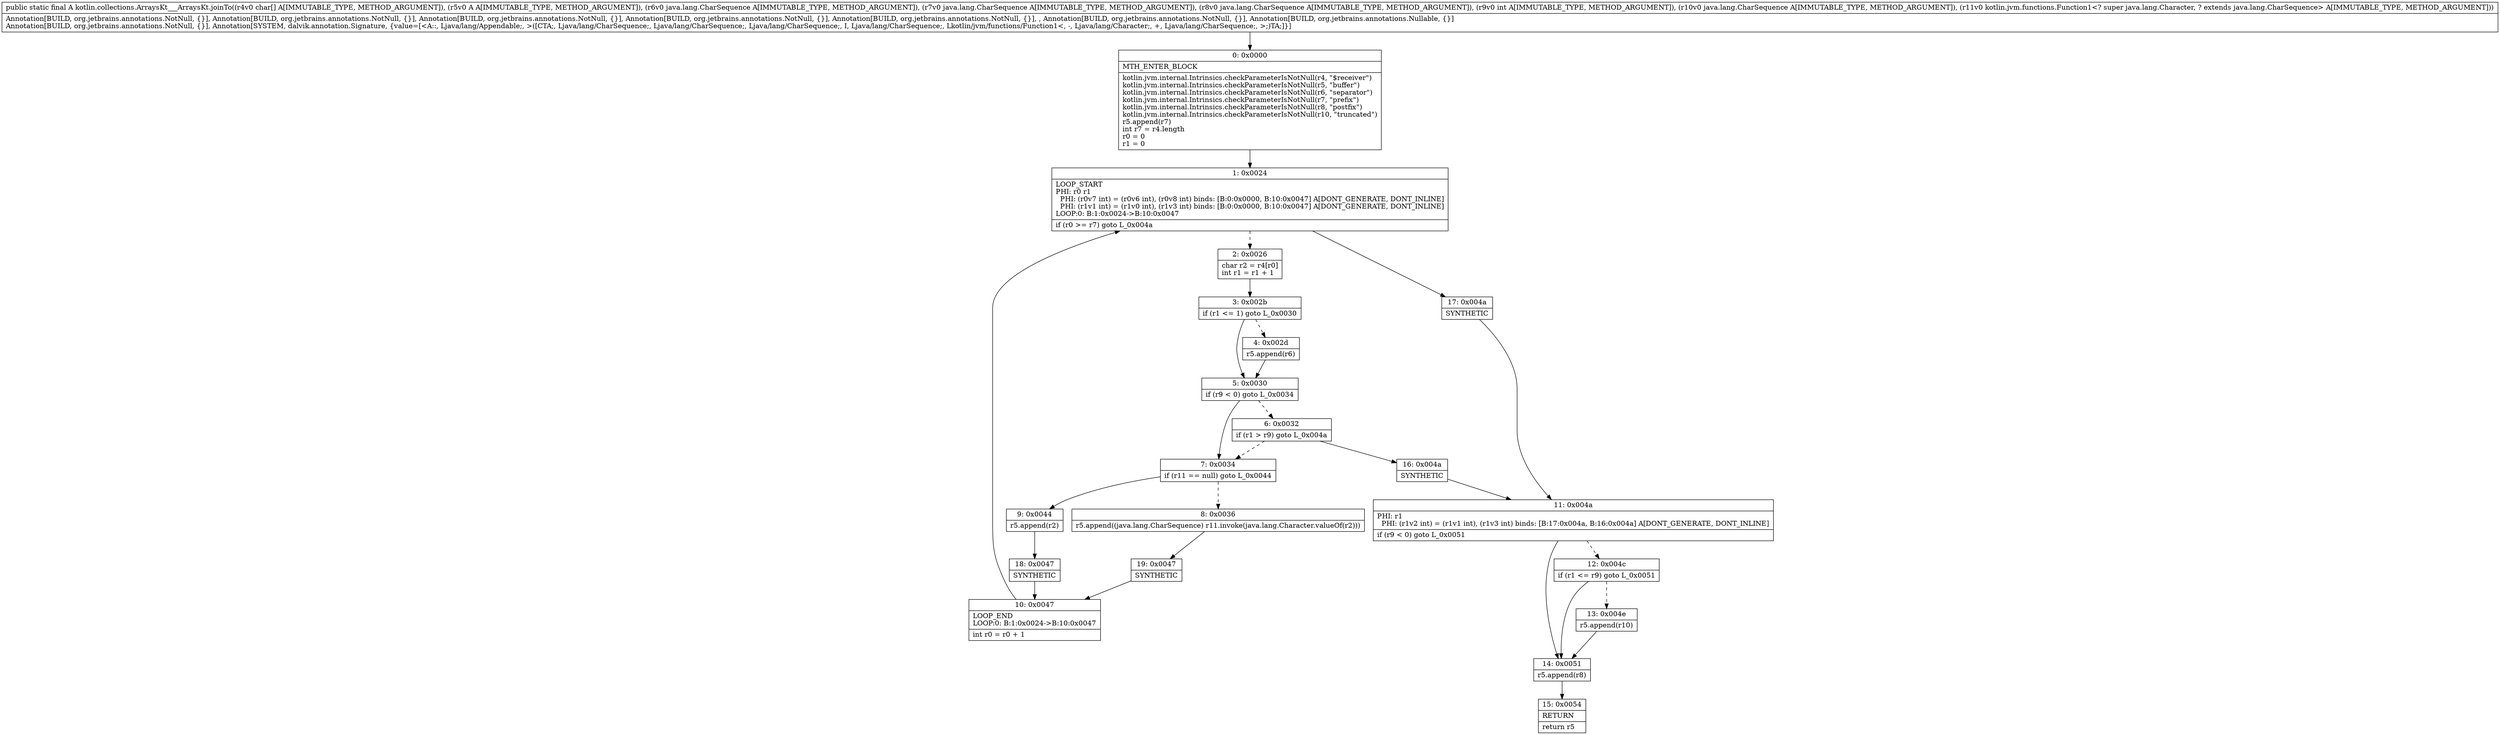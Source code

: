 digraph "CFG forkotlin.collections.ArraysKt___ArraysKt.joinTo([CLjava\/lang\/Appendable;Ljava\/lang\/CharSequence;Ljava\/lang\/CharSequence;Ljava\/lang\/CharSequence;ILjava\/lang\/CharSequence;Lkotlin\/jvm\/functions\/Function1;)Ljava\/lang\/Appendable;" {
Node_0 [shape=record,label="{0\:\ 0x0000|MTH_ENTER_BLOCK\l|kotlin.jvm.internal.Intrinsics.checkParameterIsNotNull(r4, \"$receiver\")\lkotlin.jvm.internal.Intrinsics.checkParameterIsNotNull(r5, \"buffer\")\lkotlin.jvm.internal.Intrinsics.checkParameterIsNotNull(r6, \"separator\")\lkotlin.jvm.internal.Intrinsics.checkParameterIsNotNull(r7, \"prefix\")\lkotlin.jvm.internal.Intrinsics.checkParameterIsNotNull(r8, \"postfix\")\lkotlin.jvm.internal.Intrinsics.checkParameterIsNotNull(r10, \"truncated\")\lr5.append(r7)\lint r7 = r4.length\lr0 = 0\lr1 = 0\l}"];
Node_1 [shape=record,label="{1\:\ 0x0024|LOOP_START\lPHI: r0 r1 \l  PHI: (r0v7 int) = (r0v6 int), (r0v8 int) binds: [B:0:0x0000, B:10:0x0047] A[DONT_GENERATE, DONT_INLINE]\l  PHI: (r1v1 int) = (r1v0 int), (r1v3 int) binds: [B:0:0x0000, B:10:0x0047] A[DONT_GENERATE, DONT_INLINE]\lLOOP:0: B:1:0x0024\-\>B:10:0x0047\l|if (r0 \>= r7) goto L_0x004a\l}"];
Node_2 [shape=record,label="{2\:\ 0x0026|char r2 = r4[r0]\lint r1 = r1 + 1\l}"];
Node_3 [shape=record,label="{3\:\ 0x002b|if (r1 \<= 1) goto L_0x0030\l}"];
Node_4 [shape=record,label="{4\:\ 0x002d|r5.append(r6)\l}"];
Node_5 [shape=record,label="{5\:\ 0x0030|if (r9 \< 0) goto L_0x0034\l}"];
Node_6 [shape=record,label="{6\:\ 0x0032|if (r1 \> r9) goto L_0x004a\l}"];
Node_7 [shape=record,label="{7\:\ 0x0034|if (r11 == null) goto L_0x0044\l}"];
Node_8 [shape=record,label="{8\:\ 0x0036|r5.append((java.lang.CharSequence) r11.invoke(java.lang.Character.valueOf(r2)))\l}"];
Node_9 [shape=record,label="{9\:\ 0x0044|r5.append(r2)\l}"];
Node_10 [shape=record,label="{10\:\ 0x0047|LOOP_END\lLOOP:0: B:1:0x0024\-\>B:10:0x0047\l|int r0 = r0 + 1\l}"];
Node_11 [shape=record,label="{11\:\ 0x004a|PHI: r1 \l  PHI: (r1v2 int) = (r1v1 int), (r1v3 int) binds: [B:17:0x004a, B:16:0x004a] A[DONT_GENERATE, DONT_INLINE]\l|if (r9 \< 0) goto L_0x0051\l}"];
Node_12 [shape=record,label="{12\:\ 0x004c|if (r1 \<= r9) goto L_0x0051\l}"];
Node_13 [shape=record,label="{13\:\ 0x004e|r5.append(r10)\l}"];
Node_14 [shape=record,label="{14\:\ 0x0051|r5.append(r8)\l}"];
Node_15 [shape=record,label="{15\:\ 0x0054|RETURN\l|return r5\l}"];
Node_16 [shape=record,label="{16\:\ 0x004a|SYNTHETIC\l}"];
Node_17 [shape=record,label="{17\:\ 0x004a|SYNTHETIC\l}"];
Node_18 [shape=record,label="{18\:\ 0x0047|SYNTHETIC\l}"];
Node_19 [shape=record,label="{19\:\ 0x0047|SYNTHETIC\l}"];
MethodNode[shape=record,label="{public static final A kotlin.collections.ArraysKt___ArraysKt.joinTo((r4v0 char[] A[IMMUTABLE_TYPE, METHOD_ARGUMENT]), (r5v0 A A[IMMUTABLE_TYPE, METHOD_ARGUMENT]), (r6v0 java.lang.CharSequence A[IMMUTABLE_TYPE, METHOD_ARGUMENT]), (r7v0 java.lang.CharSequence A[IMMUTABLE_TYPE, METHOD_ARGUMENT]), (r8v0 java.lang.CharSequence A[IMMUTABLE_TYPE, METHOD_ARGUMENT]), (r9v0 int A[IMMUTABLE_TYPE, METHOD_ARGUMENT]), (r10v0 java.lang.CharSequence A[IMMUTABLE_TYPE, METHOD_ARGUMENT]), (r11v0 kotlin.jvm.functions.Function1\<? super java.lang.Character, ? extends java.lang.CharSequence\> A[IMMUTABLE_TYPE, METHOD_ARGUMENT]))  | Annotation[BUILD, org.jetbrains.annotations.NotNull, \{\}], Annotation[BUILD, org.jetbrains.annotations.NotNull, \{\}], Annotation[BUILD, org.jetbrains.annotations.NotNull, \{\}], Annotation[BUILD, org.jetbrains.annotations.NotNull, \{\}], Annotation[BUILD, org.jetbrains.annotations.NotNull, \{\}], , Annotation[BUILD, org.jetbrains.annotations.NotNull, \{\}], Annotation[BUILD, org.jetbrains.annotations.Nullable, \{\}]\lAnnotation[BUILD, org.jetbrains.annotations.NotNull, \{\}], Annotation[SYSTEM, dalvik.annotation.Signature, \{value=[\<A::, Ljava\/lang\/Appendable;, \>([CTA;, Ljava\/lang\/CharSequence;, Ljava\/lang\/CharSequence;, Ljava\/lang\/CharSequence;, I, Ljava\/lang\/CharSequence;, Lkotlin\/jvm\/functions\/Function1\<, \-, Ljava\/lang\/Character;, +, Ljava\/lang\/CharSequence;, \>;)TA;]\}]\l}"];
MethodNode -> Node_0;
Node_0 -> Node_1;
Node_1 -> Node_2[style=dashed];
Node_1 -> Node_17;
Node_2 -> Node_3;
Node_3 -> Node_4[style=dashed];
Node_3 -> Node_5;
Node_4 -> Node_5;
Node_5 -> Node_6[style=dashed];
Node_5 -> Node_7;
Node_6 -> Node_7[style=dashed];
Node_6 -> Node_16;
Node_7 -> Node_8[style=dashed];
Node_7 -> Node_9;
Node_8 -> Node_19;
Node_9 -> Node_18;
Node_10 -> Node_1;
Node_11 -> Node_12[style=dashed];
Node_11 -> Node_14;
Node_12 -> Node_13[style=dashed];
Node_12 -> Node_14;
Node_13 -> Node_14;
Node_14 -> Node_15;
Node_16 -> Node_11;
Node_17 -> Node_11;
Node_18 -> Node_10;
Node_19 -> Node_10;
}

